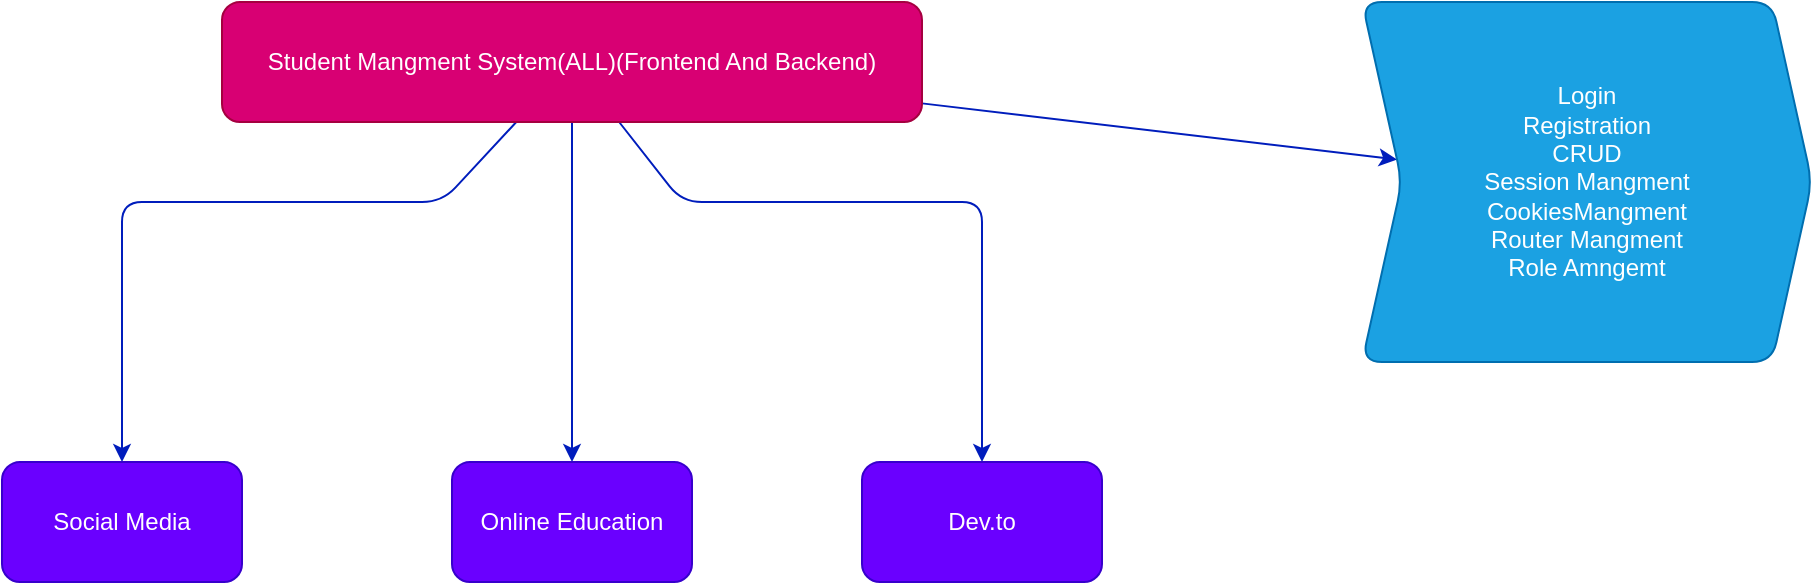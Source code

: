 <mxfile>
    <diagram id="OcacV8La25cm4oSrojOq" name="Page-1">
        <mxGraphModel dx="929" dy="431" grid="1" gridSize="10" guides="1" tooltips="1" connect="1" arrows="1" fold="1" page="1" pageScale="1" pageWidth="1100" pageHeight="850" background="#ffffff" math="0" shadow="0">
            <root>
                <mxCell id="0"/>
                <mxCell id="1" parent="0"/>
                <mxCell id="4" value="" style="edgeStyle=none;html=1;fillColor=#0050ef;strokeColor=#001DBC;" edge="1" parent="1" source="2" target="3">
                    <mxGeometry relative="1" as="geometry">
                        <Array as="points">
                            <mxPoint x="320" y="120"/>
                            <mxPoint x="160" y="120"/>
                        </Array>
                    </mxGeometry>
                </mxCell>
                <mxCell id="6" value="" style="edgeStyle=none;html=1;fillColor=#0050ef;strokeColor=#001DBC;" edge="1" parent="1" source="2" target="5">
                    <mxGeometry relative="1" as="geometry"/>
                </mxCell>
                <mxCell id="8" value="" style="edgeStyle=none;html=1;fillColor=#0050ef;strokeColor=#001DBC;" edge="1" parent="1" source="2" target="7">
                    <mxGeometry relative="1" as="geometry">
                        <Array as="points">
                            <mxPoint x="440" y="120"/>
                            <mxPoint x="590" y="120"/>
                        </Array>
                    </mxGeometry>
                </mxCell>
                <mxCell id="12" value="" style="edgeStyle=none;html=1;fillColor=#0050ef;strokeColor=#001DBC;" edge="1" parent="1" source="2" target="11">
                    <mxGeometry relative="1" as="geometry"/>
                </mxCell>
                <mxCell id="2" value="Student Mangment System(ALL)(Frontend And Backend)" style="rounded=1;whiteSpace=wrap;html=1;fillColor=#d80073;fontColor=#ffffff;strokeColor=#A50040;" vertex="1" parent="1">
                    <mxGeometry x="210" y="20" width="350" height="60" as="geometry"/>
                </mxCell>
                <mxCell id="3" value="Social Media" style="whiteSpace=wrap;html=1;rounded=1;fillColor=#6a00ff;fontColor=#ffffff;strokeColor=#3700CC;" vertex="1" parent="1">
                    <mxGeometry x="100" y="250" width="120" height="60" as="geometry"/>
                </mxCell>
                <mxCell id="5" value="Online Education" style="whiteSpace=wrap;html=1;rounded=1;fillColor=#6a00ff;fontColor=#ffffff;strokeColor=#3700CC;" vertex="1" parent="1">
                    <mxGeometry x="325" y="250" width="120" height="60" as="geometry"/>
                </mxCell>
                <mxCell id="7" value="Dev.to" style="whiteSpace=wrap;html=1;rounded=1;fillColor=#6a00ff;fontColor=#ffffff;strokeColor=#3700CC;" vertex="1" parent="1">
                    <mxGeometry x="530" y="250" width="120" height="60" as="geometry"/>
                </mxCell>
                <mxCell id="11" value="Login&lt;br&gt;Registration&lt;br&gt;CRUD&lt;br&gt;Session Mangment&lt;br&gt;CookiesMangment&lt;br&gt;Router Mangment&lt;br&gt;Role Amngemt" style="shape=step;perimeter=stepPerimeter;whiteSpace=wrap;html=1;fixedSize=1;rounded=1;fillColor=#1ba1e2;fontColor=#ffffff;strokeColor=#006EAF;" vertex="1" parent="1">
                    <mxGeometry x="780" y="20" width="225" height="180" as="geometry"/>
                </mxCell>
            </root>
        </mxGraphModel>
    </diagram>
</mxfile>